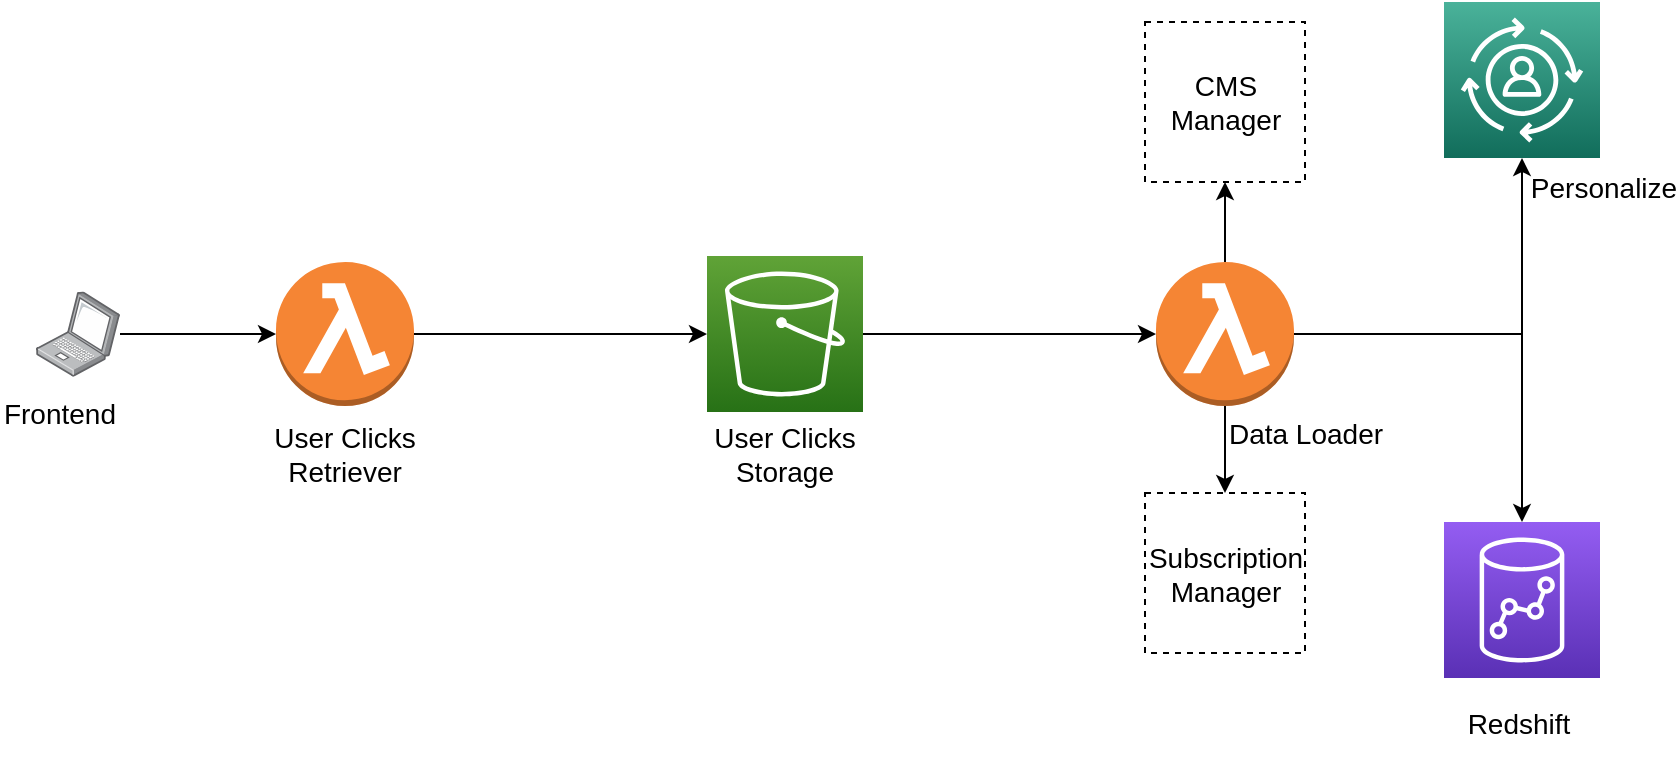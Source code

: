 <mxfile version="21.6.1" type="github">
  <diagram id="Ht1M8jgEwFfnCIfOTk4-" name="Page-1">
    <mxGraphModel dx="1233" dy="675" grid="1" gridSize="10" guides="1" tooltips="1" connect="1" arrows="1" fold="1" page="1" pageScale="1" pageWidth="1169" pageHeight="827" math="0" shadow="0">
      <root>
        <mxCell id="0" />
        <mxCell id="1" parent="0" />
        <mxCell id="ufgfaFABuGp8V7f7qqxh-6" style="edgeStyle=orthogonalEdgeStyle;rounded=0;orthogonalLoop=1;jettySize=auto;html=1;" parent="1" source="bKz0auPCCJFVJiTbavnk-4" target="ufgfaFABuGp8V7f7qqxh-2" edge="1">
          <mxGeometry relative="1" as="geometry" />
        </mxCell>
        <mxCell id="bKz0auPCCJFVJiTbavnk-4" value="" style="sketch=0;points=[[0,0,0],[0.25,0,0],[0.5,0,0],[0.75,0,0],[1,0,0],[0,1,0],[0.25,1,0],[0.5,1,0],[0.75,1,0],[1,1,0],[0,0.25,0],[0,0.5,0],[0,0.75,0],[1,0.25,0],[1,0.5,0],[1,0.75,0]];outlineConnect=0;fontColor=#232F3E;gradientColor=#60A337;gradientDirection=north;fillColor=#277116;strokeColor=#ffffff;dashed=0;verticalLabelPosition=bottom;verticalAlign=top;align=center;html=1;fontSize=12;fontStyle=0;aspect=fixed;shape=mxgraph.aws4.resourceIcon;resIcon=mxgraph.aws4.s3;" parent="1" vertex="1">
          <mxGeometry x="545.5" y="307" width="78" height="78" as="geometry" />
        </mxCell>
        <mxCell id="bKz0auPCCJFVJiTbavnk-16" value="" style="sketch=0;points=[[0,0,0],[0.25,0,0],[0.5,0,0],[0.75,0,0],[1,0,0],[0,1,0],[0.25,1,0],[0.5,1,0],[0.75,1,0],[1,1,0],[0,0.25,0],[0,0.5,0],[0,0.75,0],[1,0.25,0],[1,0.5,0],[1,0.75,0]];outlineConnect=0;fontColor=#232F3E;gradientColor=#945DF2;gradientDirection=north;fillColor=#5A30B5;strokeColor=#ffffff;dashed=0;verticalLabelPosition=bottom;verticalAlign=top;align=center;html=1;fontSize=12;fontStyle=0;aspect=fixed;shape=mxgraph.aws4.resourceIcon;resIcon=mxgraph.aws4.redshift;" parent="1" vertex="1">
          <mxGeometry x="914" y="440" width="78" height="78" as="geometry" />
        </mxCell>
        <mxCell id="bKz0auPCCJFVJiTbavnk-28" value="&lt;font style=&quot;font-size: 14px;&quot;&gt;Redshift&lt;/font&gt;" style="text;html=1;strokeColor=none;fillColor=none;align=center;verticalAlign=middle;whiteSpace=wrap;rounded=0;" parent="1" vertex="1">
          <mxGeometry x="911" y="518" width="81" height="45" as="geometry" />
        </mxCell>
        <mxCell id="ufgfaFABuGp8V7f7qqxh-4" value="" style="edgeStyle=orthogonalEdgeStyle;rounded=0;orthogonalLoop=1;jettySize=auto;html=1;" parent="1" source="bKz0auPCCJFVJiTbavnk-35" target="ufgfaFABuGp8V7f7qqxh-1" edge="1">
          <mxGeometry relative="1" as="geometry" />
        </mxCell>
        <mxCell id="bKz0auPCCJFVJiTbavnk-35" value="" style="image;points=[];aspect=fixed;html=1;align=center;shadow=0;dashed=0;image=img/lib/allied_telesis/computer_and_terminals/Laptop.svg;" parent="1" vertex="1">
          <mxGeometry x="210" y="324.7" width="42" height="42.6" as="geometry" />
        </mxCell>
        <mxCell id="bKz0auPCCJFVJiTbavnk-37" value="&lt;font style=&quot;font-size: 14px;&quot;&gt;Frontend&lt;/font&gt;" style="text;html=1;strokeColor=none;fillColor=none;align=center;verticalAlign=middle;whiteSpace=wrap;rounded=0;" parent="1" vertex="1">
          <mxGeometry x="192" y="370.6" width="60" height="30" as="geometry" />
        </mxCell>
        <mxCell id="ufgfaFABuGp8V7f7qqxh-5" style="edgeStyle=orthogonalEdgeStyle;rounded=0;orthogonalLoop=1;jettySize=auto;html=1;entryX=0;entryY=0.5;entryDx=0;entryDy=0;entryPerimeter=0;" parent="1" source="ufgfaFABuGp8V7f7qqxh-1" target="bKz0auPCCJFVJiTbavnk-4" edge="1">
          <mxGeometry relative="1" as="geometry" />
        </mxCell>
        <mxCell id="ufgfaFABuGp8V7f7qqxh-1" value="" style="outlineConnect=0;dashed=0;verticalLabelPosition=bottom;verticalAlign=top;align=center;html=1;shape=mxgraph.aws3.lambda_function;fillColor=#F58534;gradientColor=none;" parent="1" vertex="1">
          <mxGeometry x="330" y="310" width="69" height="72" as="geometry" />
        </mxCell>
        <mxCell id="ufgfaFABuGp8V7f7qqxh-11" style="edgeStyle=orthogonalEdgeStyle;rounded=0;orthogonalLoop=1;jettySize=auto;html=1;entryX=0.5;entryY=0;entryDx=0;entryDy=0;entryPerimeter=0;" parent="1" source="ufgfaFABuGp8V7f7qqxh-2" target="bKz0auPCCJFVJiTbavnk-16" edge="1">
          <mxGeometry relative="1" as="geometry" />
        </mxCell>
        <mxCell id="ufgfaFABuGp8V7f7qqxh-13" style="edgeStyle=orthogonalEdgeStyle;rounded=0;orthogonalLoop=1;jettySize=auto;html=1;entryX=0.5;entryY=1;entryDx=0;entryDy=0;entryPerimeter=0;" parent="1" source="ufgfaFABuGp8V7f7qqxh-2" target="ufgfaFABuGp8V7f7qqxh-12" edge="1">
          <mxGeometry relative="1" as="geometry" />
        </mxCell>
        <mxCell id="4XNmRAxkTvcmC4gyGl9p-8" value="" style="edgeStyle=orthogonalEdgeStyle;rounded=0;orthogonalLoop=1;jettySize=auto;html=1;" edge="1" parent="1" source="ufgfaFABuGp8V7f7qqxh-2" target="4XNmRAxkTvcmC4gyGl9p-7">
          <mxGeometry relative="1" as="geometry" />
        </mxCell>
        <mxCell id="4XNmRAxkTvcmC4gyGl9p-10" value="" style="edgeStyle=orthogonalEdgeStyle;rounded=0;orthogonalLoop=1;jettySize=auto;html=1;" edge="1" parent="1" source="ufgfaFABuGp8V7f7qqxh-2" target="4XNmRAxkTvcmC4gyGl9p-9">
          <mxGeometry relative="1" as="geometry" />
        </mxCell>
        <mxCell id="ufgfaFABuGp8V7f7qqxh-2" value="" style="outlineConnect=0;dashed=0;verticalLabelPosition=bottom;verticalAlign=top;align=center;html=1;shape=mxgraph.aws3.lambda_function;fillColor=#F58534;gradientColor=none;" parent="1" vertex="1">
          <mxGeometry x="770" y="310" width="69" height="72" as="geometry" />
        </mxCell>
        <mxCell id="ufgfaFABuGp8V7f7qqxh-12" value="" style="sketch=0;points=[[0,0,0],[0.25,0,0],[0.5,0,0],[0.75,0,0],[1,0,0],[0,1,0],[0.25,1,0],[0.5,1,0],[0.75,1,0],[1,1,0],[0,0.25,0],[0,0.5,0],[0,0.75,0],[1,0.25,0],[1,0.5,0],[1,0.75,0]];outlineConnect=0;fontColor=#232F3E;gradientColor=#4AB29A;gradientDirection=north;fillColor=#116D5B;strokeColor=#ffffff;dashed=0;verticalLabelPosition=bottom;verticalAlign=top;align=center;html=1;fontSize=12;fontStyle=0;aspect=fixed;shape=mxgraph.aws4.resourceIcon;resIcon=mxgraph.aws4.personalize;" parent="1" vertex="1">
          <mxGeometry x="914" y="180" width="78" height="78" as="geometry" />
        </mxCell>
        <mxCell id="ufgfaFABuGp8V7f7qqxh-14" value="&lt;font style=&quot;font-size: 14px;&quot;&gt;User Clicks Retriever&lt;/font&gt;" style="text;html=1;strokeColor=none;fillColor=none;align=center;verticalAlign=middle;whiteSpace=wrap;rounded=0;" parent="1" vertex="1">
          <mxGeometry x="324" y="382" width="81" height="48" as="geometry" />
        </mxCell>
        <mxCell id="ufgfaFABuGp8V7f7qqxh-15" value="&lt;font style=&quot;font-size: 14px;&quot;&gt;User Clicks Storage&lt;/font&gt;" style="text;html=1;strokeColor=none;fillColor=none;align=center;verticalAlign=middle;whiteSpace=wrap;rounded=0;" parent="1" vertex="1">
          <mxGeometry x="542" y="386.5" width="85" height="39" as="geometry" />
        </mxCell>
        <mxCell id="ufgfaFABuGp8V7f7qqxh-16" value="&lt;font style=&quot;font-size: 14px;&quot;&gt;Data Loader&lt;/font&gt;" style="text;html=1;strokeColor=none;fillColor=none;align=center;verticalAlign=middle;whiteSpace=wrap;rounded=0;" parent="1" vertex="1">
          <mxGeometry x="800" y="367.3" width="90" height="58" as="geometry" />
        </mxCell>
        <mxCell id="ufgfaFABuGp8V7f7qqxh-17" value="&lt;font style=&quot;font-size: 14px;&quot;&gt;Personalize&lt;/font&gt;" style="text;html=1;strokeColor=none;fillColor=none;align=center;verticalAlign=middle;whiteSpace=wrap;rounded=0;" parent="1" vertex="1">
          <mxGeometry x="964" y="258" width="60" height="30" as="geometry" />
        </mxCell>
        <mxCell id="4XNmRAxkTvcmC4gyGl9p-7" value="&lt;font style=&quot;font-size: 14px;&quot;&gt;CMS&lt;br&gt;Manager&lt;/font&gt;" style="whiteSpace=wrap;html=1;aspect=fixed;dashed=1;" vertex="1" parent="1">
          <mxGeometry x="764.5" y="190" width="80" height="80" as="geometry" />
        </mxCell>
        <mxCell id="4XNmRAxkTvcmC4gyGl9p-9" value="&lt;font style=&quot;font-size: 14px;&quot;&gt;Subscription Manager&lt;/font&gt;" style="whiteSpace=wrap;html=1;aspect=fixed;dashed=1;" vertex="1" parent="1">
          <mxGeometry x="764.5" y="425.5" width="80" height="80" as="geometry" />
        </mxCell>
      </root>
    </mxGraphModel>
  </diagram>
</mxfile>
